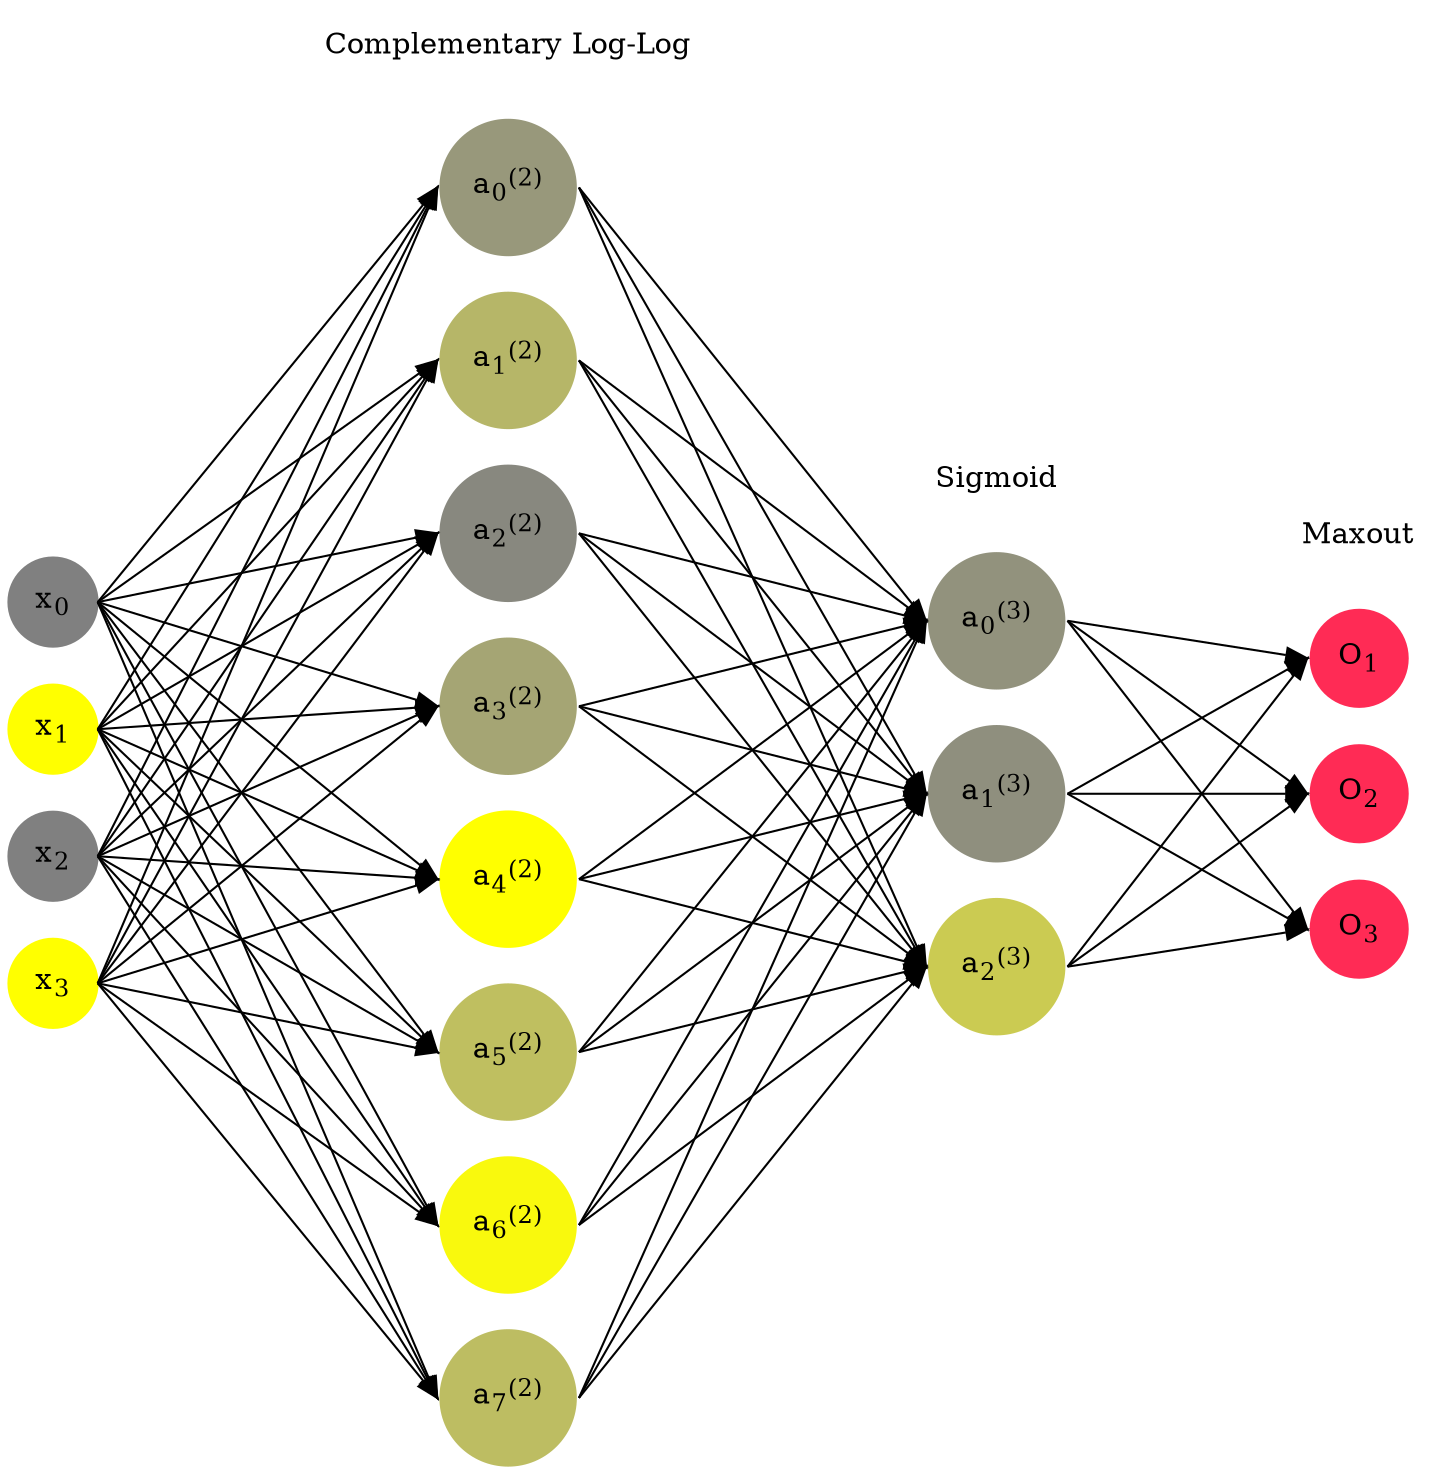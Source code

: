 digraph G {
	rankdir = LR;
	splines=false;
	edge[style=invis];
	ranksep= 1.4;
	{
	node [shape=circle, color="0.1667, 0.0, 0.5", style=filled, fillcolor="0.1667, 0.0, 0.5"];
	x0 [label=<x<sub>0</sub>>];
	}
	{
	node [shape=circle, color="0.1667, 1.0, 1.0", style=filled, fillcolor="0.1667, 1.0, 1.0"];
	x1 [label=<x<sub>1</sub>>];
	}
	{
	node [shape=circle, color="0.1667, 0.0, 0.5", style=filled, fillcolor="0.1667, 0.0, 0.5"];
	x2 [label=<x<sub>2</sub>>];
	}
	{
	node [shape=circle, color="0.1667, 1.0, 1.0", style=filled, fillcolor="0.1667, 1.0, 1.0"];
	x3 [label=<x<sub>3</sub>>];
	}
	{
	node [shape=circle, color="0.1667, 0.193290, 0.596645", style=filled, fillcolor="0.1667, 0.193290, 0.596645"];
	a02 [label=<a<sub>0</sub><sup>(2)</sup>>];
	}
	{
	node [shape=circle, color="0.1667, 0.425820, 0.712910", style=filled, fillcolor="0.1667, 0.425820, 0.712910"];
	a12 [label=<a<sub>1</sub><sup>(2)</sup>>];
	}
	{
	node [shape=circle, color="0.1667, 0.063656, 0.531828", style=filled, fillcolor="0.1667, 0.063656, 0.531828"];
	a22 [label=<a<sub>2</sub><sup>(2)</sup>>];
	}
	{
	node [shape=circle, color="0.1667, 0.296498, 0.648249", style=filled, fillcolor="0.1667, 0.296498, 0.648249"];
	a32 [label=<a<sub>3</sub><sup>(2)</sup>>];
	}
	{
	node [shape=circle, color="0.1667, 0.999934, 0.999967", style=filled, fillcolor="0.1667, 0.999934, 0.999967"];
	a42 [label=<a<sub>4</sub><sup>(2)</sup>>];
	}
	{
	node [shape=circle, color="0.1667, 0.497831, 0.748916", style=filled, fillcolor="0.1667, 0.497831, 0.748916"];
	a52 [label=<a<sub>5</sub><sup>(2)</sup>>];
	}
	{
	node [shape=circle, color="0.1667, 0.946223, 0.973111", style=filled, fillcolor="0.1667, 0.946223, 0.973111"];
	a62 [label=<a<sub>6</sub><sup>(2)</sup>>];
	}
	{
	node [shape=circle, color="0.1667, 0.480325, 0.740162", style=filled, fillcolor="0.1667, 0.480325, 0.740162"];
	a72 [label=<a<sub>7</sub><sup>(2)</sup>>];
	}
	{
	node [shape=circle, color="0.1667, 0.143632, 0.571816", style=filled, fillcolor="0.1667, 0.143632, 0.571816"];
	a03 [label=<a<sub>0</sub><sup>(3)</sup>>];
	}
	{
	node [shape=circle, color="0.1667, 0.122242, 0.561121", style=filled, fillcolor="0.1667, 0.122242, 0.561121"];
	a13 [label=<a<sub>1</sub><sup>(3)</sup>>];
	}
	{
	node [shape=circle, color="0.1667, 0.593333, 0.796667", style=filled, fillcolor="0.1667, 0.593333, 0.796667"];
	a23 [label=<a<sub>2</sub><sup>(3)</sup>>];
	}
	{
	node [shape=circle, color="0.9667, 0.83, 1.0", style=filled, fillcolor="0.9667, 0.83, 1.0"];
	O1 [label=<O<sub>1</sub>>];
	}
	{
	node [shape=circle, color="0.9667, 0.83, 1.0", style=filled, fillcolor="0.9667, 0.83, 1.0"];
	O2 [label=<O<sub>2</sub>>];
	}
	{
	node [shape=circle, color="0.9667, 0.83, 1.0", style=filled, fillcolor="0.9667, 0.83, 1.0"];
	O3 [label=<O<sub>3</sub>>];
	}
	{
	rank=same;
	x0->x1->x2->x3;
	}
	{
	rank=same;
	a02->a12->a22->a32->a42->a52->a62->a72;
	}
	{
	rank=same;
	a03->a13->a23;
	}
	{
	rank=same;
	O1->O2->O3;
	}
	l1 [shape=plaintext,label="Complementary Log-Log"];
	l1->a02;
	{rank=same; l1;a02};
	l2 [shape=plaintext,label="Sigmoid"];
	l2->a03;
	{rank=same; l2;a03};
	l3 [shape=plaintext,label="Maxout"];
	l3->O1;
	{rank=same; l3;O1};
edge[style=solid, tailport=e, headport=w];
	{x0;x1;x2;x3} -> {a02;a12;a22;a32;a42;a52;a62;a72};
	{a02;a12;a22;a32;a42;a52;a62;a72} -> {a03;a13;a23};
	{a03;a13;a23} -> {O1,O2,O3};
}